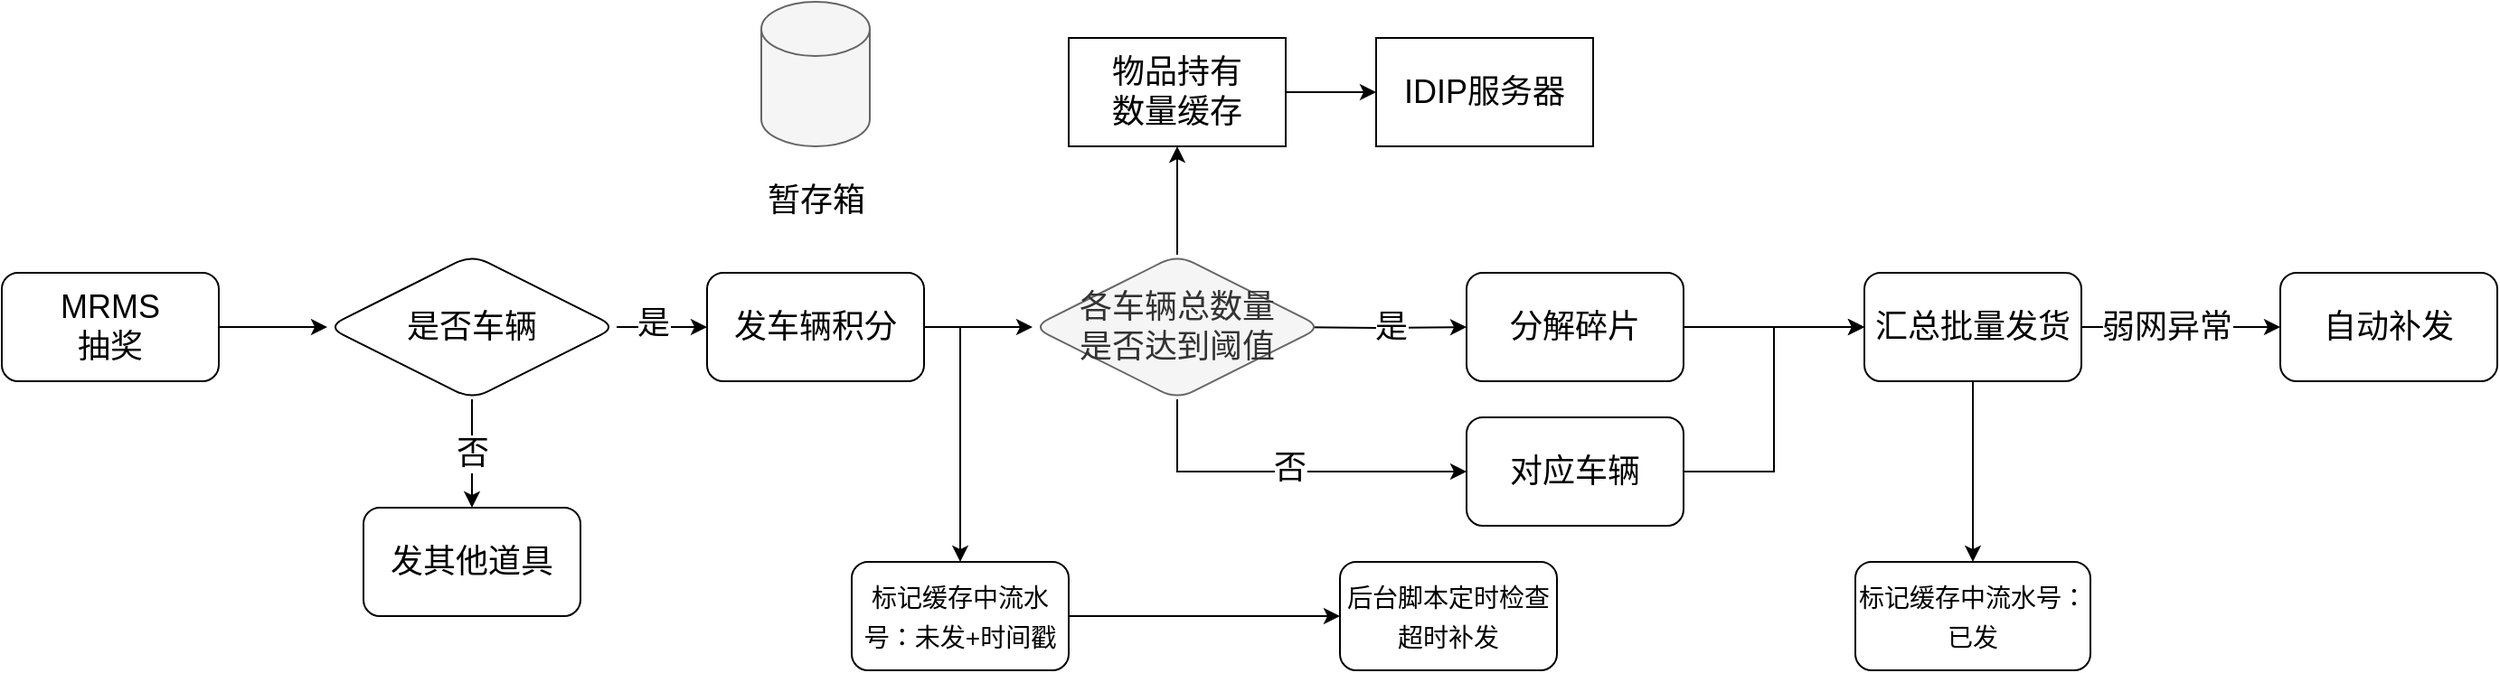 <mxfile version="20.8.19" type="github">
  <diagram name="第 1 页" id="sswnDbpZvK9JjSv5yuOD">
    <mxGraphModel dx="1026" dy="683" grid="1" gridSize="10" guides="1" tooltips="1" connect="1" arrows="1" fold="1" page="1" pageScale="1" pageWidth="827" pageHeight="1169" math="0" shadow="0">
      <root>
        <mxCell id="0" />
        <mxCell id="1" parent="0" />
        <mxCell id="ginQDB4O2SzOWhfrKM4r-3" value="" style="edgeStyle=orthogonalEdgeStyle;rounded=0;orthogonalLoop=1;jettySize=auto;html=1;fontSize=18;" edge="1" parent="1" source="ginQDB4O2SzOWhfrKM4r-1" target="ginQDB4O2SzOWhfrKM4r-2">
          <mxGeometry relative="1" as="geometry" />
        </mxCell>
        <mxCell id="ginQDB4O2SzOWhfrKM4r-1" value="&lt;font style=&quot;font-size: 18px;&quot;&gt;MRMS&lt;br&gt;抽奖&lt;/font&gt;" style="rounded=1;whiteSpace=wrap;html=1;" vertex="1" parent="1">
          <mxGeometry x="70" y="240" width="120" height="60" as="geometry" />
        </mxCell>
        <mxCell id="ginQDB4O2SzOWhfrKM4r-5" value="" style="edgeStyle=orthogonalEdgeStyle;rounded=0;orthogonalLoop=1;jettySize=auto;html=1;fontSize=18;" edge="1" parent="1" source="ginQDB4O2SzOWhfrKM4r-2" target="ginQDB4O2SzOWhfrKM4r-4">
          <mxGeometry relative="1" as="geometry" />
        </mxCell>
        <mxCell id="ginQDB4O2SzOWhfrKM4r-10" value="否" style="edgeLabel;html=1;align=center;verticalAlign=middle;resizable=0;points=[];fontSize=18;" vertex="1" connectable="0" parent="ginQDB4O2SzOWhfrKM4r-5">
          <mxGeometry x="-0.056" relative="1" as="geometry">
            <mxPoint y="1" as="offset" />
          </mxGeometry>
        </mxCell>
        <mxCell id="ginQDB4O2SzOWhfrKM4r-9" value="" style="edgeStyle=orthogonalEdgeStyle;rounded=0;orthogonalLoop=1;jettySize=auto;html=1;fontSize=18;" edge="1" parent="1" source="ginQDB4O2SzOWhfrKM4r-2" target="ginQDB4O2SzOWhfrKM4r-6">
          <mxGeometry relative="1" as="geometry" />
        </mxCell>
        <mxCell id="ginQDB4O2SzOWhfrKM4r-11" value="是" style="edgeLabel;html=1;align=center;verticalAlign=middle;resizable=0;points=[];fontSize=18;" vertex="1" connectable="0" parent="ginQDB4O2SzOWhfrKM4r-9">
          <mxGeometry x="-0.2" y="3" relative="1" as="geometry">
            <mxPoint y="1" as="offset" />
          </mxGeometry>
        </mxCell>
        <mxCell id="ginQDB4O2SzOWhfrKM4r-2" value="&lt;font style=&quot;font-size: 18px;&quot;&gt;是否车辆&lt;/font&gt;" style="rhombus;whiteSpace=wrap;html=1;rounded=1;" vertex="1" parent="1">
          <mxGeometry x="250" y="230" width="160" height="80" as="geometry" />
        </mxCell>
        <mxCell id="ginQDB4O2SzOWhfrKM4r-4" value="&lt;font style=&quot;font-size: 18px;&quot;&gt;发其他道具&lt;/font&gt;" style="whiteSpace=wrap;html=1;rounded=1;" vertex="1" parent="1">
          <mxGeometry x="270" y="370" width="120" height="60" as="geometry" />
        </mxCell>
        <mxCell id="ginQDB4O2SzOWhfrKM4r-22" value="" style="edgeStyle=orthogonalEdgeStyle;rounded=0;orthogonalLoop=1;jettySize=auto;html=1;fontSize=18;" edge="1" parent="1" source="ginQDB4O2SzOWhfrKM4r-6" target="ginQDB4O2SzOWhfrKM4r-21">
          <mxGeometry relative="1" as="geometry" />
        </mxCell>
        <mxCell id="ginQDB4O2SzOWhfrKM4r-6" value="&lt;font style=&quot;font-size: 18px;&quot;&gt;发车辆积分&lt;/font&gt;" style="whiteSpace=wrap;html=1;rounded=1;" vertex="1" parent="1">
          <mxGeometry x="460" y="240" width="120" height="60" as="geometry" />
        </mxCell>
        <mxCell id="ginQDB4O2SzOWhfrKM4r-7" value="" style="shape=cylinder3;whiteSpace=wrap;html=1;boundedLbl=1;backgroundOutline=1;size=15;fontSize=18;fillColor=#f5f5f5;strokeColor=#666666;fontColor=#333333;" vertex="1" parent="1">
          <mxGeometry x="490" y="90" width="60" height="80" as="geometry" />
        </mxCell>
        <mxCell id="ginQDB4O2SzOWhfrKM4r-8" value="暂存箱" style="text;html=1;align=center;verticalAlign=middle;resizable=0;points=[];autosize=1;strokeColor=none;fillColor=none;fontSize=18;" vertex="1" parent="1">
          <mxGeometry x="480" y="180" width="80" height="40" as="geometry" />
        </mxCell>
        <mxCell id="ginQDB4O2SzOWhfrKM4r-20" value="" style="edgeStyle=orthogonalEdgeStyle;rounded=0;orthogonalLoop=1;jettySize=auto;html=1;fontSize=18;" edge="1" parent="1" target="ginQDB4O2SzOWhfrKM4r-19">
          <mxGeometry relative="1" as="geometry">
            <mxPoint x="780" y="270" as="sourcePoint" />
          </mxGeometry>
        </mxCell>
        <mxCell id="ginQDB4O2SzOWhfrKM4r-27" value="是" style="edgeLabel;html=1;align=center;verticalAlign=middle;resizable=0;points=[];fontSize=18;" vertex="1" connectable="0" parent="ginQDB4O2SzOWhfrKM4r-20">
          <mxGeometry x="0.16" relative="1" as="geometry">
            <mxPoint as="offset" />
          </mxGeometry>
        </mxCell>
        <mxCell id="ginQDB4O2SzOWhfrKM4r-15" value="" style="edgeStyle=orthogonalEdgeStyle;rounded=0;orthogonalLoop=1;jettySize=auto;html=1;fontSize=18;" edge="1" parent="1" source="ginQDB4O2SzOWhfrKM4r-13" target="ginQDB4O2SzOWhfrKM4r-14">
          <mxGeometry relative="1" as="geometry" />
        </mxCell>
        <mxCell id="ginQDB4O2SzOWhfrKM4r-13" value="物品持有&lt;br&gt;数量缓存" style="rounded=0;whiteSpace=wrap;html=1;fontSize=18;" vertex="1" parent="1">
          <mxGeometry x="660" y="110" width="120" height="60" as="geometry" />
        </mxCell>
        <mxCell id="ginQDB4O2SzOWhfrKM4r-14" value="IDIP服务器" style="rounded=0;whiteSpace=wrap;html=1;fontSize=18;" vertex="1" parent="1">
          <mxGeometry x="830" y="110" width="120" height="60" as="geometry" />
        </mxCell>
        <mxCell id="ginQDB4O2SzOWhfrKM4r-33" value="" style="edgeStyle=orthogonalEdgeStyle;rounded=0;orthogonalLoop=1;jettySize=auto;html=1;fontSize=18;" edge="1" parent="1" source="ginQDB4O2SzOWhfrKM4r-19" target="ginQDB4O2SzOWhfrKM4r-31">
          <mxGeometry relative="1" as="geometry" />
        </mxCell>
        <mxCell id="ginQDB4O2SzOWhfrKM4r-19" value="分解碎片" style="whiteSpace=wrap;html=1;rounded=1;fontSize=18;" vertex="1" parent="1">
          <mxGeometry x="880" y="240" width="120" height="60" as="geometry" />
        </mxCell>
        <mxCell id="ginQDB4O2SzOWhfrKM4r-23" value="" style="edgeStyle=orthogonalEdgeStyle;rounded=0;orthogonalLoop=1;jettySize=auto;html=1;fontSize=18;" edge="1" parent="1" source="ginQDB4O2SzOWhfrKM4r-21" target="ginQDB4O2SzOWhfrKM4r-13">
          <mxGeometry relative="1" as="geometry" />
        </mxCell>
        <mxCell id="ginQDB4O2SzOWhfrKM4r-28" style="edgeStyle=orthogonalEdgeStyle;rounded=0;orthogonalLoop=1;jettySize=auto;html=1;entryX=0;entryY=0.5;entryDx=0;entryDy=0;fontSize=18;" edge="1" parent="1" source="ginQDB4O2SzOWhfrKM4r-21" target="ginQDB4O2SzOWhfrKM4r-26">
          <mxGeometry relative="1" as="geometry">
            <Array as="points">
              <mxPoint x="720" y="350" />
            </Array>
          </mxGeometry>
        </mxCell>
        <mxCell id="ginQDB4O2SzOWhfrKM4r-29" value="否" style="edgeLabel;html=1;align=center;verticalAlign=middle;resizable=0;points=[];fontSize=18;" vertex="1" connectable="0" parent="ginQDB4O2SzOWhfrKM4r-28">
          <mxGeometry x="0.02" y="2" relative="1" as="geometry">
            <mxPoint as="offset" />
          </mxGeometry>
        </mxCell>
        <mxCell id="ginQDB4O2SzOWhfrKM4r-21" value="&lt;span style=&quot;font-size: 18px;&quot;&gt;各车辆总数量&lt;br&gt;是否达到阈值&lt;/span&gt;" style="rhombus;whiteSpace=wrap;html=1;rounded=1;fillColor=#f5f5f5;fontColor=#333333;strokeColor=#666666;" vertex="1" parent="1">
          <mxGeometry x="640" y="230" width="160" height="80" as="geometry" />
        </mxCell>
        <mxCell id="ginQDB4O2SzOWhfrKM4r-32" value="" style="edgeStyle=orthogonalEdgeStyle;rounded=0;orthogonalLoop=1;jettySize=auto;html=1;fontSize=18;" edge="1" parent="1" source="ginQDB4O2SzOWhfrKM4r-26" target="ginQDB4O2SzOWhfrKM4r-31">
          <mxGeometry relative="1" as="geometry">
            <Array as="points">
              <mxPoint x="1050" y="350" />
              <mxPoint x="1050" y="270" />
            </Array>
          </mxGeometry>
        </mxCell>
        <mxCell id="ginQDB4O2SzOWhfrKM4r-26" value="对应车辆" style="whiteSpace=wrap;html=1;rounded=1;fontSize=18;" vertex="1" parent="1">
          <mxGeometry x="880" y="320" width="120" height="60" as="geometry" />
        </mxCell>
        <mxCell id="ginQDB4O2SzOWhfrKM4r-35" value="" style="edgeStyle=orthogonalEdgeStyle;rounded=0;orthogonalLoop=1;jettySize=auto;html=1;fontSize=18;" edge="1" parent="1" source="ginQDB4O2SzOWhfrKM4r-31" target="ginQDB4O2SzOWhfrKM4r-34">
          <mxGeometry relative="1" as="geometry" />
        </mxCell>
        <mxCell id="ginQDB4O2SzOWhfrKM4r-36" value="弱网异常" style="edgeLabel;html=1;align=center;verticalAlign=middle;resizable=0;points=[];fontSize=18;" vertex="1" connectable="0" parent="ginQDB4O2SzOWhfrKM4r-35">
          <mxGeometry x="-0.15" relative="1" as="geometry">
            <mxPoint as="offset" />
          </mxGeometry>
        </mxCell>
        <mxCell id="ginQDB4O2SzOWhfrKM4r-39" value="" style="edgeStyle=orthogonalEdgeStyle;rounded=0;orthogonalLoop=1;jettySize=auto;html=1;fontSize=18;" edge="1" parent="1" source="ginQDB4O2SzOWhfrKM4r-31" target="ginQDB4O2SzOWhfrKM4r-38">
          <mxGeometry relative="1" as="geometry" />
        </mxCell>
        <mxCell id="ginQDB4O2SzOWhfrKM4r-31" value="汇总批量发货" style="whiteSpace=wrap;html=1;rounded=1;fontSize=18;" vertex="1" parent="1">
          <mxGeometry x="1100" y="240" width="120" height="60" as="geometry" />
        </mxCell>
        <mxCell id="ginQDB4O2SzOWhfrKM4r-34" value="自动补发" style="whiteSpace=wrap;html=1;rounded=1;fontSize=18;" vertex="1" parent="1">
          <mxGeometry x="1330" y="240" width="120" height="60" as="geometry" />
        </mxCell>
        <mxCell id="ginQDB4O2SzOWhfrKM4r-38" value="&lt;font style=&quot;font-size: 14px;&quot;&gt;标记缓存中流水号：已发&lt;/font&gt;" style="whiteSpace=wrap;html=1;rounded=1;fontSize=18;" vertex="1" parent="1">
          <mxGeometry x="1095" y="400" width="130" height="60" as="geometry" />
        </mxCell>
        <mxCell id="ginQDB4O2SzOWhfrKM4r-43" value="" style="edgeStyle=orthogonalEdgeStyle;rounded=0;orthogonalLoop=1;jettySize=auto;html=1;strokeColor=default;fontSize=14;" edge="1" parent="1" source="ginQDB4O2SzOWhfrKM4r-40" target="ginQDB4O2SzOWhfrKM4r-42">
          <mxGeometry relative="1" as="geometry" />
        </mxCell>
        <mxCell id="ginQDB4O2SzOWhfrKM4r-40" value="&lt;font style=&quot;font-size: 14px;&quot;&gt;标记缓存中流水号：未发+时间戳&lt;/font&gt;" style="whiteSpace=wrap;html=1;rounded=1;fontSize=18;" vertex="1" parent="1">
          <mxGeometry x="540" y="400" width="120" height="60" as="geometry" />
        </mxCell>
        <mxCell id="ginQDB4O2SzOWhfrKM4r-41" value="" style="endArrow=classic;html=1;rounded=0;fontSize=14;entryX=0.5;entryY=0;entryDx=0;entryDy=0;strokeColor=default;" edge="1" parent="1" target="ginQDB4O2SzOWhfrKM4r-40">
          <mxGeometry width="50" height="50" relative="1" as="geometry">
            <mxPoint x="600" y="270" as="sourcePoint" />
            <mxPoint x="610" y="370" as="targetPoint" />
          </mxGeometry>
        </mxCell>
        <mxCell id="ginQDB4O2SzOWhfrKM4r-42" value="&lt;font style=&quot;font-size: 14px;&quot;&gt;后台脚本定时检查超时补发&lt;/font&gt;" style="whiteSpace=wrap;html=1;rounded=1;fontSize=18;" vertex="1" parent="1">
          <mxGeometry x="810" y="400" width="120" height="60" as="geometry" />
        </mxCell>
      </root>
    </mxGraphModel>
  </diagram>
</mxfile>
